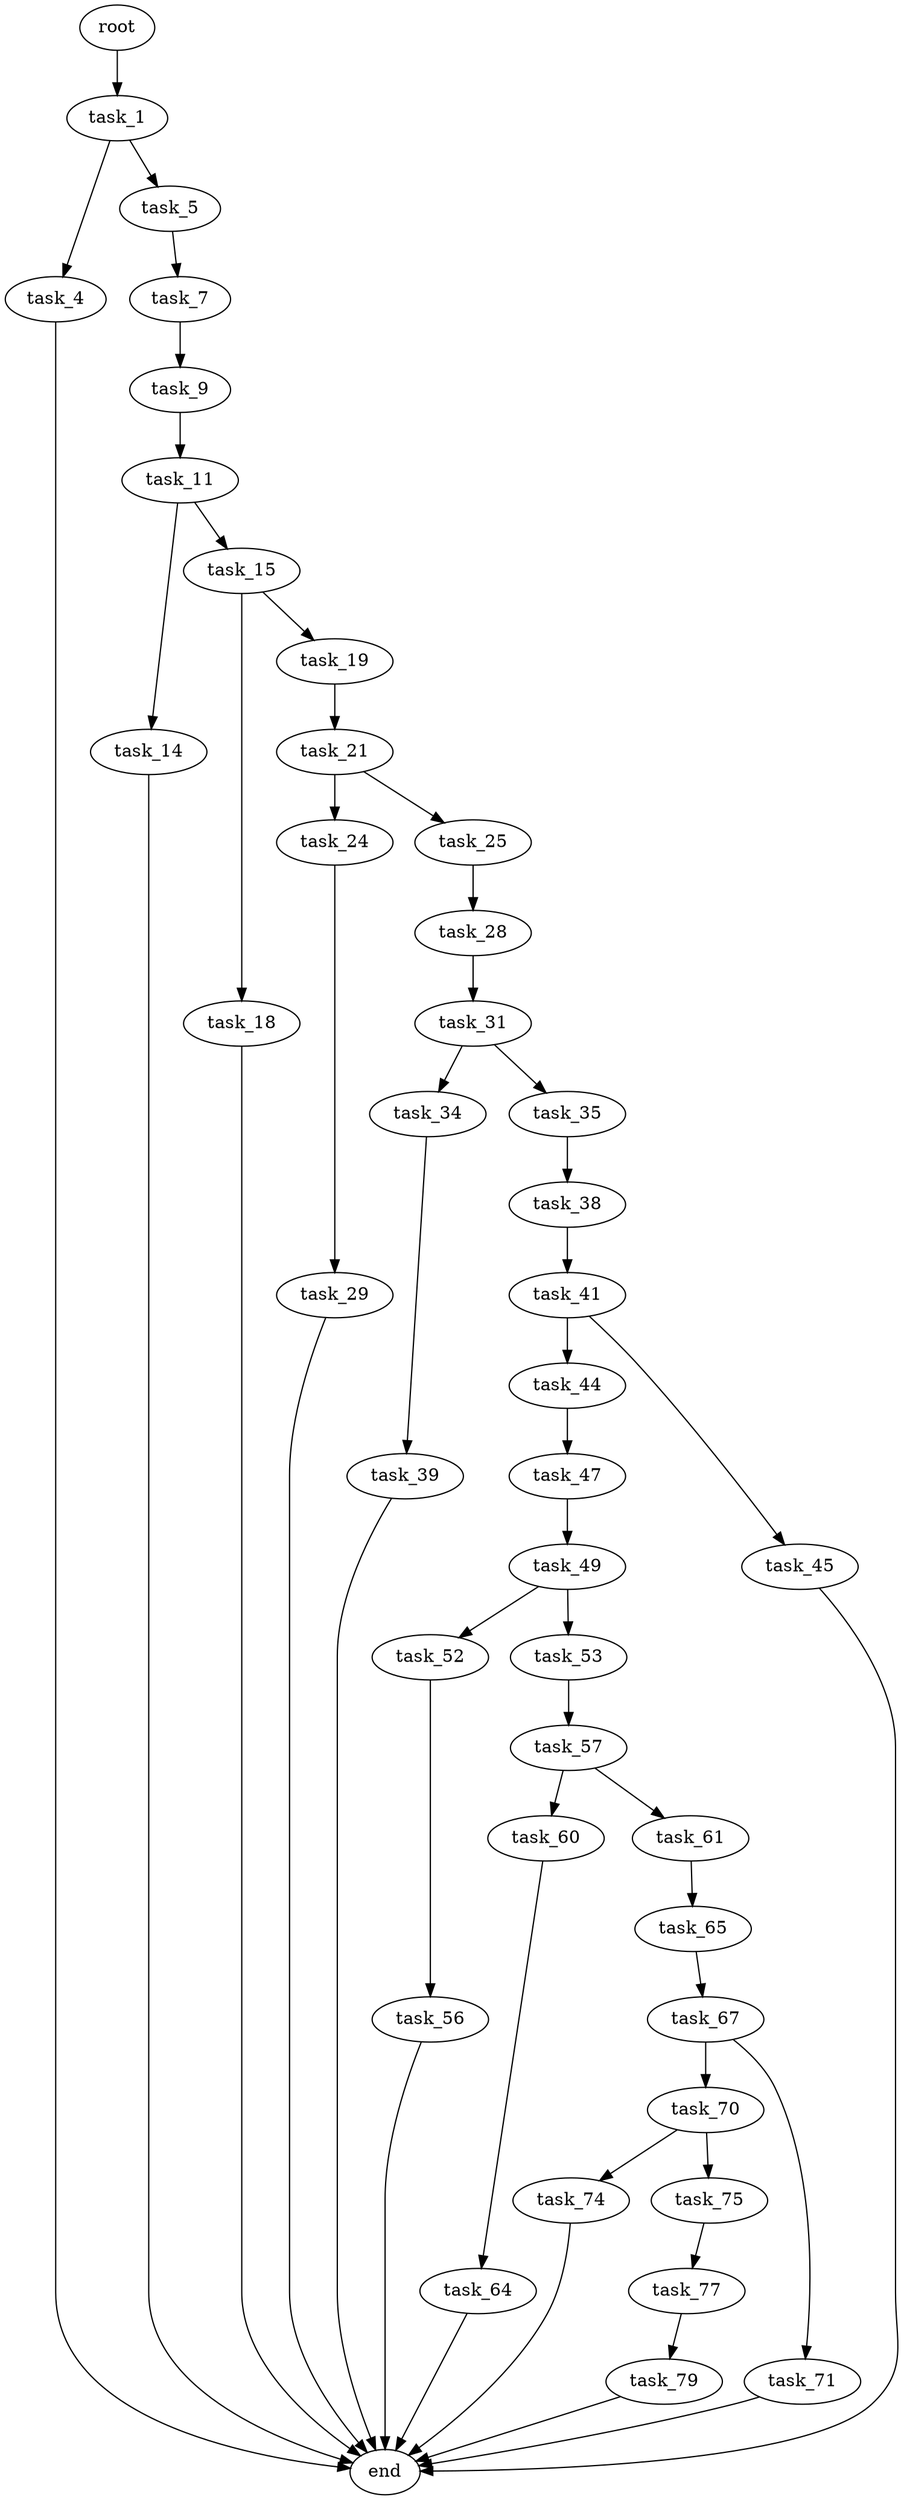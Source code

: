 digraph G {
  root [size="0.000000"];
  task_1 [size="25973793646.000000"];
  task_4 [size="231928233984.000000"];
  task_5 [size="108509895650.000000"];
  end [size="0.000000"];
  task_7 [size="368293445632.000000"];
  task_9 [size="6984180181.000000"];
  task_11 [size="28991029248.000000"];
  task_14 [size="22155642983.000000"];
  task_15 [size="66028588664.000000"];
  task_18 [size="42051562897.000000"];
  task_19 [size="368293445632.000000"];
  task_21 [size="231928233984.000000"];
  task_24 [size="43406507556.000000"];
  task_25 [size="22967809606.000000"];
  task_29 [size="1064831822.000000"];
  task_28 [size="7958811509.000000"];
  task_31 [size="28991029248.000000"];
  task_34 [size="3061878132.000000"];
  task_35 [size="19319098504.000000"];
  task_39 [size="549755813888.000000"];
  task_38 [size="196184447361.000000"];
  task_41 [size="231928233984.000000"];
  task_44 [size="167076459836.000000"];
  task_45 [size="8589934592.000000"];
  task_47 [size="682983545488.000000"];
  task_49 [size="28991029248.000000"];
  task_52 [size="10600438162.000000"];
  task_53 [size="48217207371.000000"];
  task_56 [size="622233838926.000000"];
  task_57 [size="2305804413.000000"];
  task_60 [size="231928233984.000000"];
  task_61 [size="19081889515.000000"];
  task_64 [size="34604219972.000000"];
  task_65 [size="998761123134.000000"];
  task_67 [size="41818803348.000000"];
  task_70 [size="1263125628060.000000"];
  task_71 [size="185326402572.000000"];
  task_74 [size="68719476736.000000"];
  task_75 [size="549755813888.000000"];
  task_77 [size="1073741824000.000000"];
  task_79 [size="21330645619.000000"];

  root -> task_1 [size="1.000000"];
  task_1 -> task_4 [size="75497472.000000"];
  task_1 -> task_5 [size="75497472.000000"];
  task_4 -> end [size="1.000000"];
  task_5 -> task_7 [size="75497472.000000"];
  task_7 -> task_9 [size="411041792.000000"];
  task_9 -> task_11 [size="838860800.000000"];
  task_11 -> task_14 [size="75497472.000000"];
  task_11 -> task_15 [size="75497472.000000"];
  task_14 -> end [size="1.000000"];
  task_15 -> task_18 [size="209715200.000000"];
  task_15 -> task_19 [size="209715200.000000"];
  task_18 -> end [size="1.000000"];
  task_19 -> task_21 [size="411041792.000000"];
  task_21 -> task_24 [size="301989888.000000"];
  task_21 -> task_25 [size="301989888.000000"];
  task_24 -> task_29 [size="838860800.000000"];
  task_25 -> task_28 [size="411041792.000000"];
  task_29 -> end [size="1.000000"];
  task_28 -> task_31 [size="301989888.000000"];
  task_31 -> task_34 [size="75497472.000000"];
  task_31 -> task_35 [size="75497472.000000"];
  task_34 -> task_39 [size="75497472.000000"];
  task_35 -> task_38 [size="679477248.000000"];
  task_39 -> end [size="1.000000"];
  task_38 -> task_41 [size="679477248.000000"];
  task_41 -> task_44 [size="301989888.000000"];
  task_41 -> task_45 [size="301989888.000000"];
  task_44 -> task_47 [size="536870912.000000"];
  task_45 -> end [size="1.000000"];
  task_47 -> task_49 [size="838860800.000000"];
  task_49 -> task_52 [size="75497472.000000"];
  task_49 -> task_53 [size="75497472.000000"];
  task_52 -> task_56 [size="33554432.000000"];
  task_53 -> task_57 [size="209715200.000000"];
  task_56 -> end [size="1.000000"];
  task_57 -> task_60 [size="75497472.000000"];
  task_57 -> task_61 [size="75497472.000000"];
  task_60 -> task_64 [size="301989888.000000"];
  task_61 -> task_65 [size="411041792.000000"];
  task_64 -> end [size="1.000000"];
  task_65 -> task_67 [size="679477248.000000"];
  task_67 -> task_70 [size="679477248.000000"];
  task_67 -> task_71 [size="679477248.000000"];
  task_70 -> task_74 [size="838860800.000000"];
  task_70 -> task_75 [size="838860800.000000"];
  task_71 -> end [size="1.000000"];
  task_74 -> end [size="1.000000"];
  task_75 -> task_77 [size="536870912.000000"];
  task_77 -> task_79 [size="838860800.000000"];
  task_79 -> end [size="1.000000"];
}
